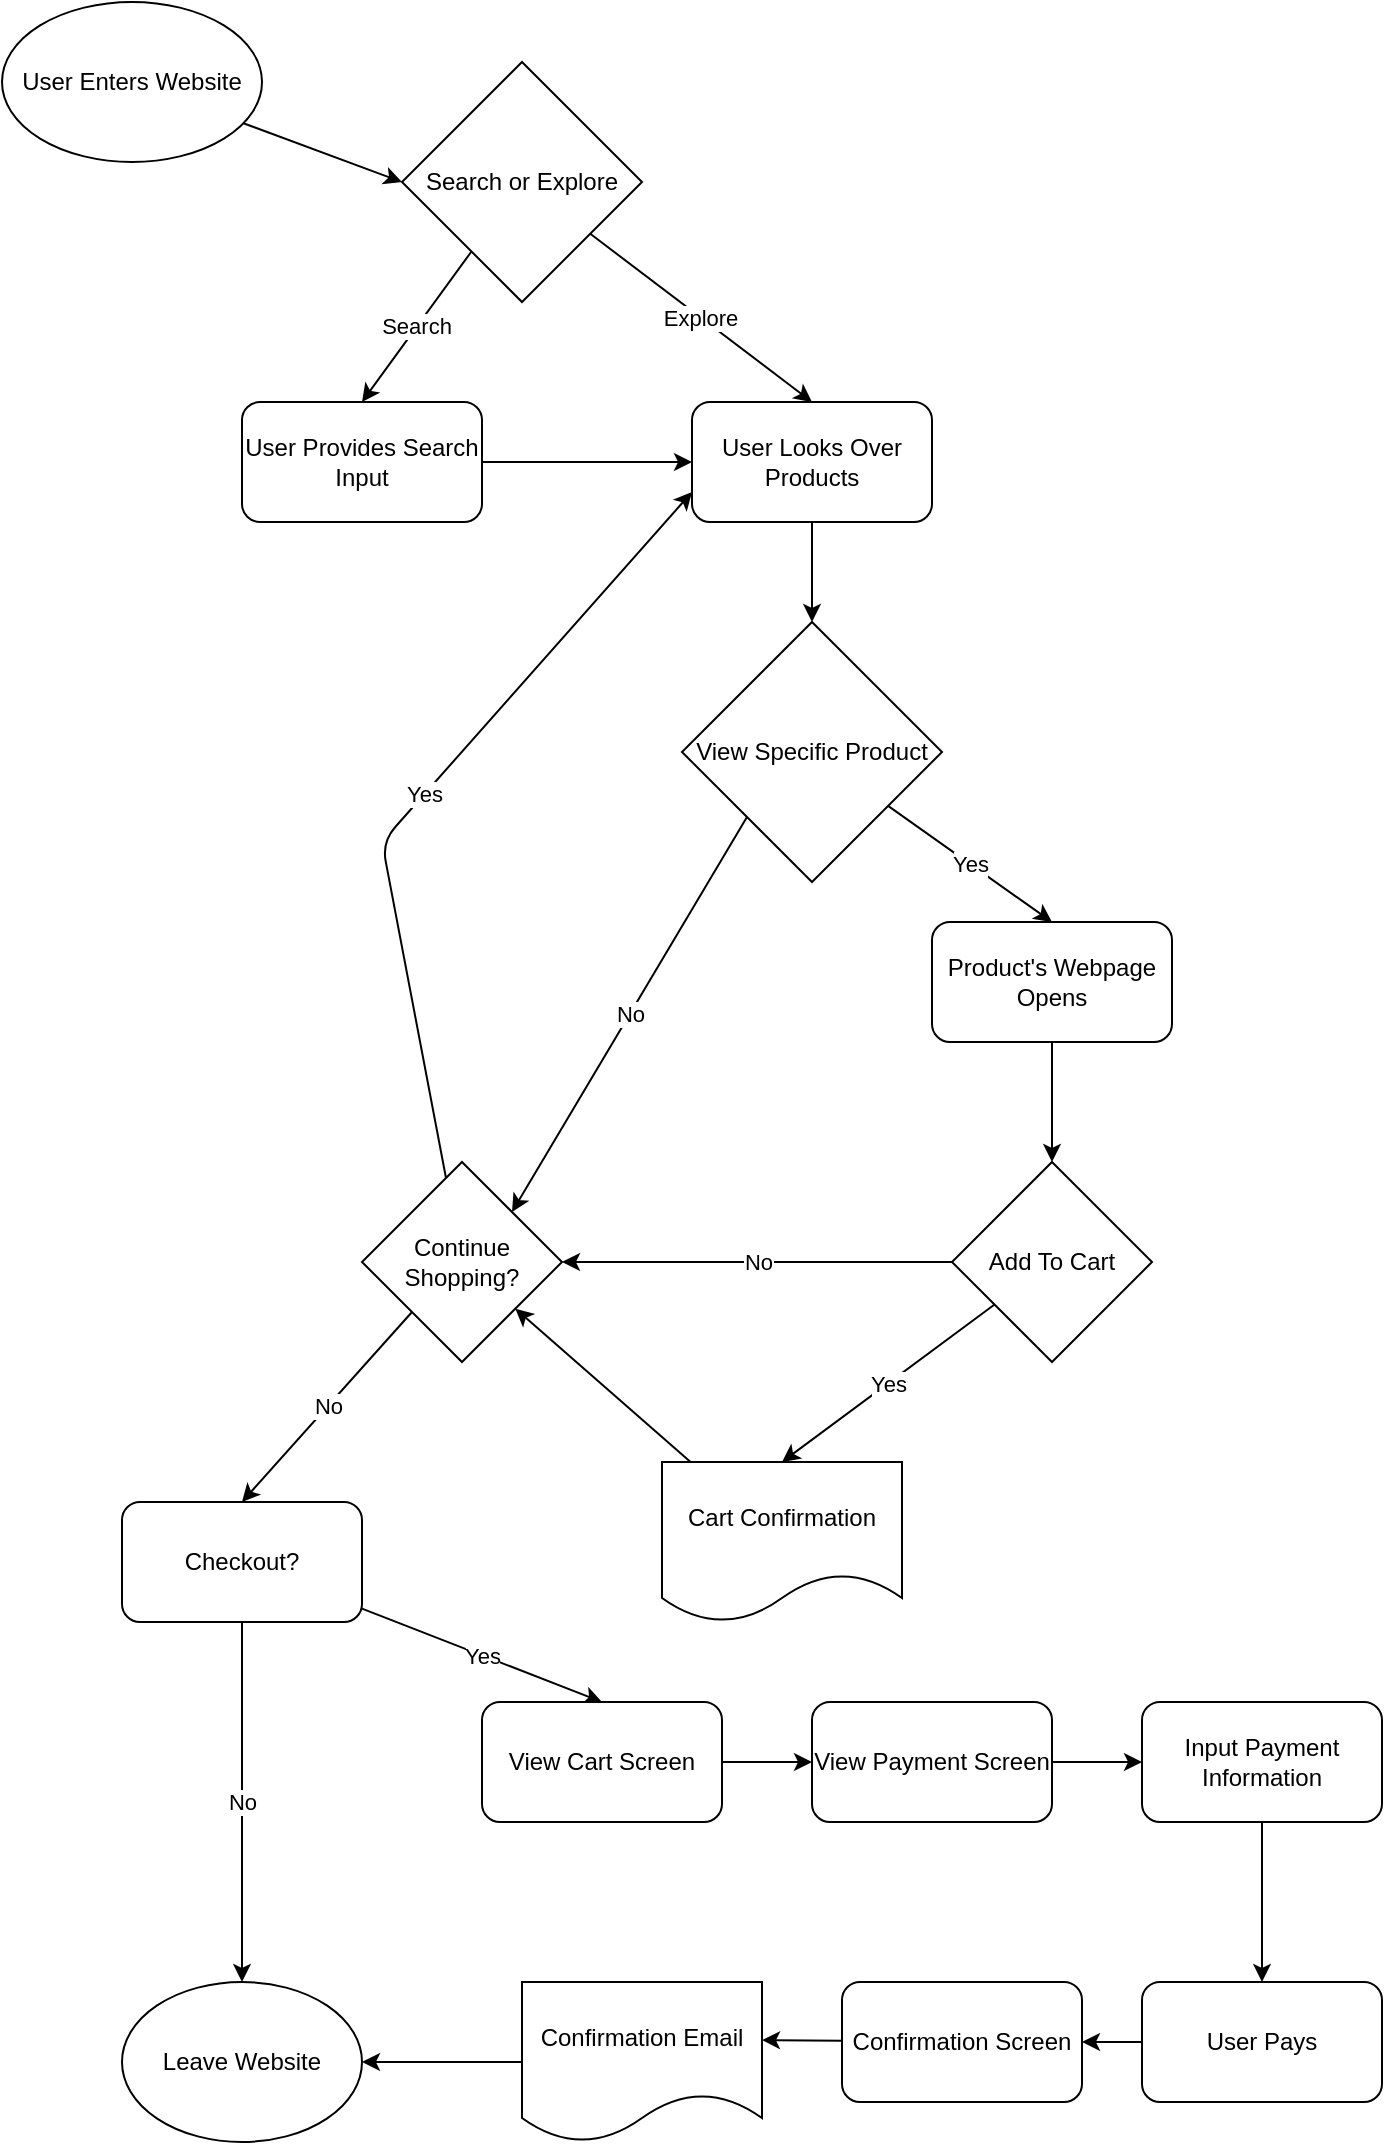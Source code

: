 <mxfile>
    <diagram id="2oJLBuKkLwZROy_y0YS3" name="Page-1">
        <mxGraphModel dx="1118" dy="790" grid="1" gridSize="10" guides="1" tooltips="1" connect="1" arrows="1" fold="1" page="1" pageScale="1" pageWidth="850" pageHeight="1100" math="0" shadow="0">
            <root>
                <mxCell id="0"/>
                <mxCell id="1" parent="0"/>
                <mxCell id="6" style="edgeStyle=none;html=1;entryX=0;entryY=0.5;entryDx=0;entryDy=0;" edge="1" parent="1" source="2" target="3">
                    <mxGeometry relative="1" as="geometry"/>
                </mxCell>
                <mxCell id="2" value="User Enters Website" style="ellipse;whiteSpace=wrap;html=1;" vertex="1" parent="1">
                    <mxGeometry x="20" y="20" width="130" height="80" as="geometry"/>
                </mxCell>
                <mxCell id="10" value="Search" style="edgeStyle=none;html=1;entryX=0.5;entryY=0;entryDx=0;entryDy=0;" edge="1" parent="1" source="3" target="9">
                    <mxGeometry relative="1" as="geometry"/>
                </mxCell>
                <mxCell id="11" value="Explore" style="edgeStyle=none;html=1;entryX=0.5;entryY=0;entryDx=0;entryDy=0;" edge="1" parent="1" source="3" target="8">
                    <mxGeometry relative="1" as="geometry"/>
                </mxCell>
                <mxCell id="3" value="Search or Explore" style="rhombus;whiteSpace=wrap;html=1;" vertex="1" parent="1">
                    <mxGeometry x="220" y="50" width="120" height="120" as="geometry"/>
                </mxCell>
                <mxCell id="14" style="edgeStyle=none;html=1;entryX=0.5;entryY=0;entryDx=0;entryDy=0;" edge="1" parent="1" source="8" target="13">
                    <mxGeometry relative="1" as="geometry"/>
                </mxCell>
                <mxCell id="8" value="User Looks Over Products" style="rounded=1;whiteSpace=wrap;html=1;" vertex="1" parent="1">
                    <mxGeometry x="365" y="220" width="120" height="60" as="geometry"/>
                </mxCell>
                <mxCell id="12" style="edgeStyle=none;html=1;" edge="1" parent="1" source="9" target="8">
                    <mxGeometry relative="1" as="geometry"/>
                </mxCell>
                <mxCell id="9" value="User Provides Search Input" style="rounded=1;whiteSpace=wrap;html=1;" vertex="1" parent="1">
                    <mxGeometry x="140" y="220" width="120" height="60" as="geometry"/>
                </mxCell>
                <mxCell id="24" value="No" style="edgeStyle=none;html=1;exitX=0;exitY=1;exitDx=0;exitDy=0;entryX=1;entryY=0;entryDx=0;entryDy=0;" edge="1" parent="1" source="13" target="23">
                    <mxGeometry relative="1" as="geometry"/>
                </mxCell>
                <mxCell id="25" value="Yes" style="edgeStyle=none;html=1;entryX=0.5;entryY=0;entryDx=0;entryDy=0;" edge="1" parent="1" source="13" target="16">
                    <mxGeometry relative="1" as="geometry"/>
                </mxCell>
                <mxCell id="13" value="View Specific Product" style="rhombus;whiteSpace=wrap;html=1;" vertex="1" parent="1">
                    <mxGeometry x="360" y="330" width="130" height="130" as="geometry"/>
                </mxCell>
                <mxCell id="22" style="edgeStyle=none;html=1;exitX=0.5;exitY=1;exitDx=0;exitDy=0;entryX=0.5;entryY=0;entryDx=0;entryDy=0;" edge="1" parent="1" source="16" target="21">
                    <mxGeometry relative="1" as="geometry"/>
                </mxCell>
                <mxCell id="16" value="Product's Webpage Opens" style="rounded=1;whiteSpace=wrap;html=1;" vertex="1" parent="1">
                    <mxGeometry x="485" y="480" width="120" height="60" as="geometry"/>
                </mxCell>
                <mxCell id="26" value="No" style="edgeStyle=none;html=1;entryX=1;entryY=0.5;entryDx=0;entryDy=0;" edge="1" parent="1" source="21" target="23">
                    <mxGeometry relative="1" as="geometry"/>
                </mxCell>
                <mxCell id="30" value="Yes" style="edgeStyle=none;html=1;entryX=0.5;entryY=0;entryDx=0;entryDy=0;" edge="1" parent="1" source="21" target="27">
                    <mxGeometry relative="1" as="geometry"/>
                </mxCell>
                <mxCell id="21" value="Add To Cart" style="rhombus;whiteSpace=wrap;html=1;" vertex="1" parent="1">
                    <mxGeometry x="495" y="600" width="100" height="100" as="geometry"/>
                </mxCell>
                <mxCell id="34" value="Yes" style="edgeStyle=none;html=1;entryX=0;entryY=0.75;entryDx=0;entryDy=0;" edge="1" parent="1" source="23" target="8">
                    <mxGeometry relative="1" as="geometry">
                        <Array as="points">
                            <mxPoint x="210" y="440"/>
                        </Array>
                    </mxGeometry>
                </mxCell>
                <mxCell id="36" value="No" style="edgeStyle=none;html=1;exitX=0;exitY=1;exitDx=0;exitDy=0;entryX=0.5;entryY=0;entryDx=0;entryDy=0;" edge="1" parent="1" source="23" target="35">
                    <mxGeometry relative="1" as="geometry"/>
                </mxCell>
                <mxCell id="23" value="Continue Shopping?" style="rhombus;whiteSpace=wrap;html=1;" vertex="1" parent="1">
                    <mxGeometry x="200" y="600" width="100" height="100" as="geometry"/>
                </mxCell>
                <mxCell id="31" style="edgeStyle=none;html=1;" edge="1" parent="1" source="27" target="23">
                    <mxGeometry relative="1" as="geometry"/>
                </mxCell>
                <mxCell id="27" value="Cart Confirmation" style="shape=document;whiteSpace=wrap;html=1;boundedLbl=1;" vertex="1" parent="1">
                    <mxGeometry x="350" y="750" width="120" height="80" as="geometry"/>
                </mxCell>
                <mxCell id="38" value="No" style="edgeStyle=none;html=1;exitX=0.5;exitY=1;exitDx=0;exitDy=0;entryX=0.5;entryY=0;entryDx=0;entryDy=0;" edge="1" parent="1" source="35" target="37">
                    <mxGeometry relative="1" as="geometry"/>
                </mxCell>
                <mxCell id="40" value="Yes" style="edgeStyle=none;html=1;entryX=0.5;entryY=0;entryDx=0;entryDy=0;" edge="1" parent="1" source="35" target="39">
                    <mxGeometry relative="1" as="geometry"/>
                </mxCell>
                <mxCell id="35" value="Checkout?" style="rounded=1;whiteSpace=wrap;html=1;" vertex="1" parent="1">
                    <mxGeometry x="80" y="770" width="120" height="60" as="geometry"/>
                </mxCell>
                <mxCell id="37" value="Leave Website" style="ellipse;whiteSpace=wrap;html=1;" vertex="1" parent="1">
                    <mxGeometry x="80" y="1010" width="120" height="80" as="geometry"/>
                </mxCell>
                <mxCell id="42" value="" style="edgeStyle=none;html=1;" edge="1" parent="1" source="39" target="41">
                    <mxGeometry relative="1" as="geometry"/>
                </mxCell>
                <mxCell id="39" value="View Cart Screen" style="rounded=1;whiteSpace=wrap;html=1;" vertex="1" parent="1">
                    <mxGeometry x="260" y="870" width="120" height="60" as="geometry"/>
                </mxCell>
                <mxCell id="44" style="edgeStyle=none;html=1;entryX=0;entryY=0.5;entryDx=0;entryDy=0;" edge="1" parent="1" source="41" target="43">
                    <mxGeometry relative="1" as="geometry"/>
                </mxCell>
                <mxCell id="41" value="View Payment Screen" style="rounded=1;whiteSpace=wrap;html=1;" vertex="1" parent="1">
                    <mxGeometry x="425" y="870" width="120" height="60" as="geometry"/>
                </mxCell>
                <mxCell id="46" style="edgeStyle=none;html=1;" edge="1" parent="1" source="43" target="45">
                    <mxGeometry relative="1" as="geometry"/>
                </mxCell>
                <mxCell id="43" value="Input Payment Information" style="rounded=1;whiteSpace=wrap;html=1;" vertex="1" parent="1">
                    <mxGeometry x="590" y="870" width="120" height="60" as="geometry"/>
                </mxCell>
                <mxCell id="52" style="edgeStyle=none;html=1;" edge="1" parent="1" source="45" target="51">
                    <mxGeometry relative="1" as="geometry"/>
                </mxCell>
                <mxCell id="45" value="User Pays" style="rounded=1;whiteSpace=wrap;html=1;" vertex="1" parent="1">
                    <mxGeometry x="590" y="1010" width="120" height="60" as="geometry"/>
                </mxCell>
                <mxCell id="49" style="edgeStyle=none;html=1;entryX=1;entryY=0.5;entryDx=0;entryDy=0;" edge="1" parent="1" source="47" target="37">
                    <mxGeometry relative="1" as="geometry"/>
                </mxCell>
                <mxCell id="47" value="Confirmation Email" style="shape=document;whiteSpace=wrap;html=1;boundedLbl=1;" vertex="1" parent="1">
                    <mxGeometry x="280" y="1010" width="120" height="80" as="geometry"/>
                </mxCell>
                <mxCell id="53" style="edgeStyle=none;html=1;entryX=1;entryY=0.363;entryDx=0;entryDy=0;entryPerimeter=0;" edge="1" parent="1" source="51" target="47">
                    <mxGeometry relative="1" as="geometry"/>
                </mxCell>
                <mxCell id="51" value="Confirmation Screen" style="rounded=1;whiteSpace=wrap;html=1;" vertex="1" parent="1">
                    <mxGeometry x="440" y="1010" width="120" height="60" as="geometry"/>
                </mxCell>
            </root>
        </mxGraphModel>
    </diagram>
</mxfile>